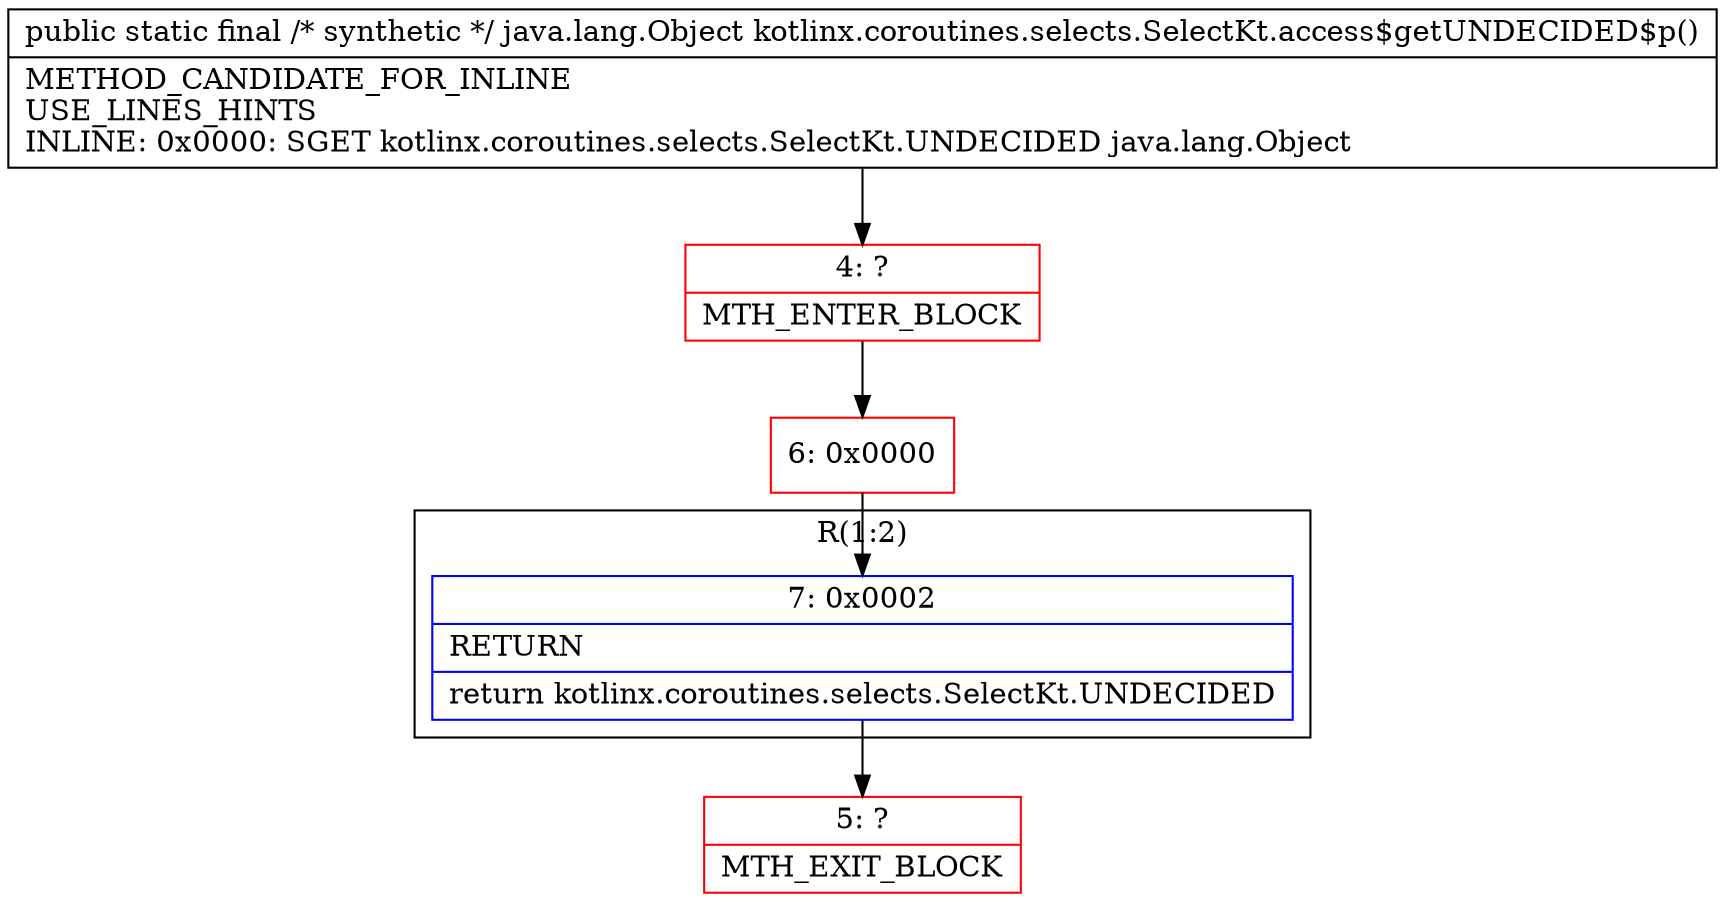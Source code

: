 digraph "CFG forkotlinx.coroutines.selects.SelectKt.access$getUNDECIDED$p()Ljava\/lang\/Object;" {
subgraph cluster_Region_54411837 {
label = "R(1:2)";
node [shape=record,color=blue];
Node_7 [shape=record,label="{7\:\ 0x0002|RETURN\l|return kotlinx.coroutines.selects.SelectKt.UNDECIDED\l}"];
}
Node_4 [shape=record,color=red,label="{4\:\ ?|MTH_ENTER_BLOCK\l}"];
Node_6 [shape=record,color=red,label="{6\:\ 0x0000}"];
Node_5 [shape=record,color=red,label="{5\:\ ?|MTH_EXIT_BLOCK\l}"];
MethodNode[shape=record,label="{public static final \/* synthetic *\/ java.lang.Object kotlinx.coroutines.selects.SelectKt.access$getUNDECIDED$p()  | METHOD_CANDIDATE_FOR_INLINE\lUSE_LINES_HINTS\lINLINE: 0x0000: SGET   kotlinx.coroutines.selects.SelectKt.UNDECIDED java.lang.Object\l}"];
MethodNode -> Node_4;Node_7 -> Node_5;
Node_4 -> Node_6;
Node_6 -> Node_7;
}

